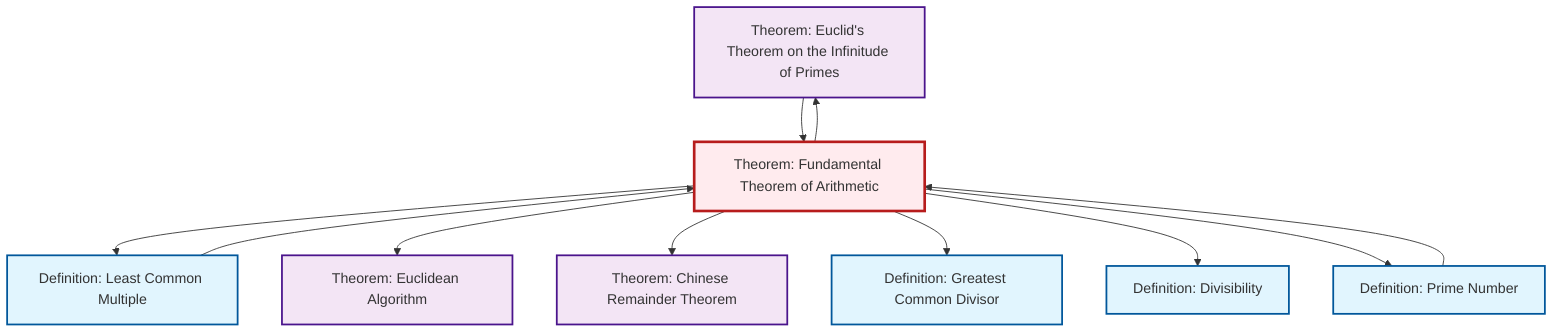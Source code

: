graph TD
    classDef definition fill:#e1f5fe,stroke:#01579b,stroke-width:2px
    classDef theorem fill:#f3e5f5,stroke:#4a148c,stroke-width:2px
    classDef axiom fill:#fff3e0,stroke:#e65100,stroke-width:2px
    classDef example fill:#e8f5e9,stroke:#1b5e20,stroke-width:2px
    classDef current fill:#ffebee,stroke:#b71c1c,stroke-width:3px
    thm-euclid-infinitude-primes["Theorem: Euclid's Theorem on the Infinitude of Primes"]:::theorem
    def-lcm["Definition: Least Common Multiple"]:::definition
    def-gcd["Definition: Greatest Common Divisor"]:::definition
    thm-euclidean-algorithm["Theorem: Euclidean Algorithm"]:::theorem
    def-divisibility["Definition: Divisibility"]:::definition
    thm-chinese-remainder["Theorem: Chinese Remainder Theorem"]:::theorem
    def-prime["Definition: Prime Number"]:::definition
    thm-fundamental-arithmetic["Theorem: Fundamental Theorem of Arithmetic"]:::theorem
    thm-euclid-infinitude-primes --> thm-fundamental-arithmetic
    def-prime --> thm-fundamental-arithmetic
    thm-fundamental-arithmetic --> thm-euclid-infinitude-primes
    thm-fundamental-arithmetic --> def-lcm
    thm-fundamental-arithmetic --> thm-euclidean-algorithm
    thm-fundamental-arithmetic --> thm-chinese-remainder
    thm-fundamental-arithmetic --> def-gcd
    def-lcm --> thm-fundamental-arithmetic
    thm-fundamental-arithmetic --> def-divisibility
    thm-fundamental-arithmetic --> def-prime
    class thm-fundamental-arithmetic current